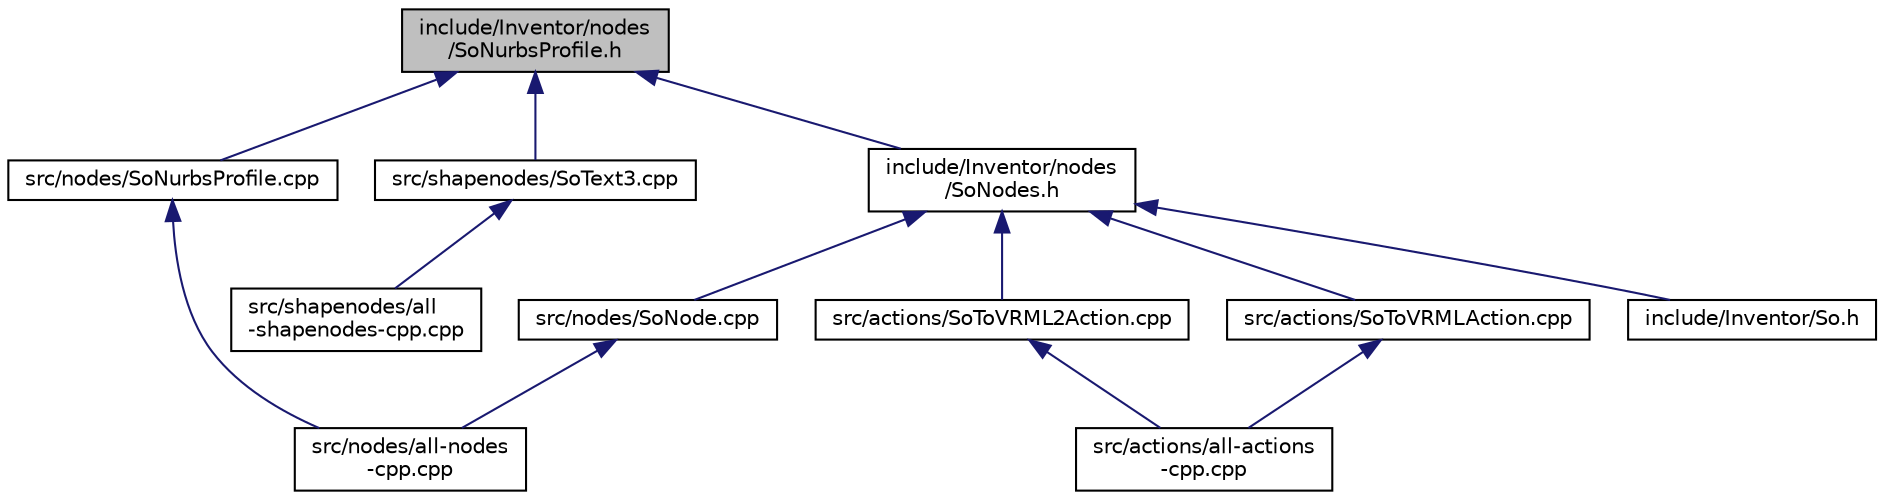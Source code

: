 digraph "include/Inventor/nodes/SoNurbsProfile.h"
{
 // LATEX_PDF_SIZE
  edge [fontname="Helvetica",fontsize="10",labelfontname="Helvetica",labelfontsize="10"];
  node [fontname="Helvetica",fontsize="10",shape=record];
  Node1 [label="include/Inventor/nodes\l/SoNurbsProfile.h",height=0.2,width=0.4,color="black", fillcolor="grey75", style="filled", fontcolor="black",tooltip=" "];
  Node1 -> Node2 [dir="back",color="midnightblue",fontsize="10",style="solid",fontname="Helvetica"];
  Node2 [label="src/nodes/SoNurbsProfile.cpp",height=0.2,width=0.4,color="black", fillcolor="white", style="filled",URL="$SoNurbsProfile_8cpp.html",tooltip=" "];
  Node2 -> Node3 [dir="back",color="midnightblue",fontsize="10",style="solid",fontname="Helvetica"];
  Node3 [label="src/nodes/all-nodes\l-cpp.cpp",height=0.2,width=0.4,color="black", fillcolor="white", style="filled",URL="$all-nodes-cpp_8cpp.html",tooltip=" "];
  Node1 -> Node4 [dir="back",color="midnightblue",fontsize="10",style="solid",fontname="Helvetica"];
  Node4 [label="src/shapenodes/SoText3.cpp",height=0.2,width=0.4,color="black", fillcolor="white", style="filled",URL="$SoText3_8cpp.html",tooltip=" "];
  Node4 -> Node5 [dir="back",color="midnightblue",fontsize="10",style="solid",fontname="Helvetica"];
  Node5 [label="src/shapenodes/all\l-shapenodes-cpp.cpp",height=0.2,width=0.4,color="black", fillcolor="white", style="filled",URL="$all-shapenodes-cpp_8cpp.html",tooltip=" "];
  Node1 -> Node6 [dir="back",color="midnightblue",fontsize="10",style="solid",fontname="Helvetica"];
  Node6 [label="include/Inventor/nodes\l/SoNodes.h",height=0.2,width=0.4,color="black", fillcolor="white", style="filled",URL="$SoNodes_8h.html",tooltip=" "];
  Node6 -> Node7 [dir="back",color="midnightblue",fontsize="10",style="solid",fontname="Helvetica"];
  Node7 [label="src/actions/SoToVRML2Action.cpp",height=0.2,width=0.4,color="black", fillcolor="white", style="filled",URL="$SoToVRML2Action_8cpp.html",tooltip=" "];
  Node7 -> Node8 [dir="back",color="midnightblue",fontsize="10",style="solid",fontname="Helvetica"];
  Node8 [label="src/actions/all-actions\l-cpp.cpp",height=0.2,width=0.4,color="black", fillcolor="white", style="filled",URL="$all-actions-cpp_8cpp.html",tooltip=" "];
  Node6 -> Node9 [dir="back",color="midnightblue",fontsize="10",style="solid",fontname="Helvetica"];
  Node9 [label="src/actions/SoToVRMLAction.cpp",height=0.2,width=0.4,color="black", fillcolor="white", style="filled",URL="$SoToVRMLAction_8cpp.html",tooltip=" "];
  Node9 -> Node8 [dir="back",color="midnightblue",fontsize="10",style="solid",fontname="Helvetica"];
  Node6 -> Node10 [dir="back",color="midnightblue",fontsize="10",style="solid",fontname="Helvetica"];
  Node10 [label="src/nodes/SoNode.cpp",height=0.2,width=0.4,color="black", fillcolor="white", style="filled",URL="$SoNode_8cpp.html",tooltip=" "];
  Node10 -> Node3 [dir="back",color="midnightblue",fontsize="10",style="solid",fontname="Helvetica"];
  Node6 -> Node11 [dir="back",color="midnightblue",fontsize="10",style="solid",fontname="Helvetica"];
  Node11 [label="include/Inventor/So.h",height=0.2,width=0.4,color="black", fillcolor="white", style="filled",URL="$So_8h.html",tooltip=" "];
}
